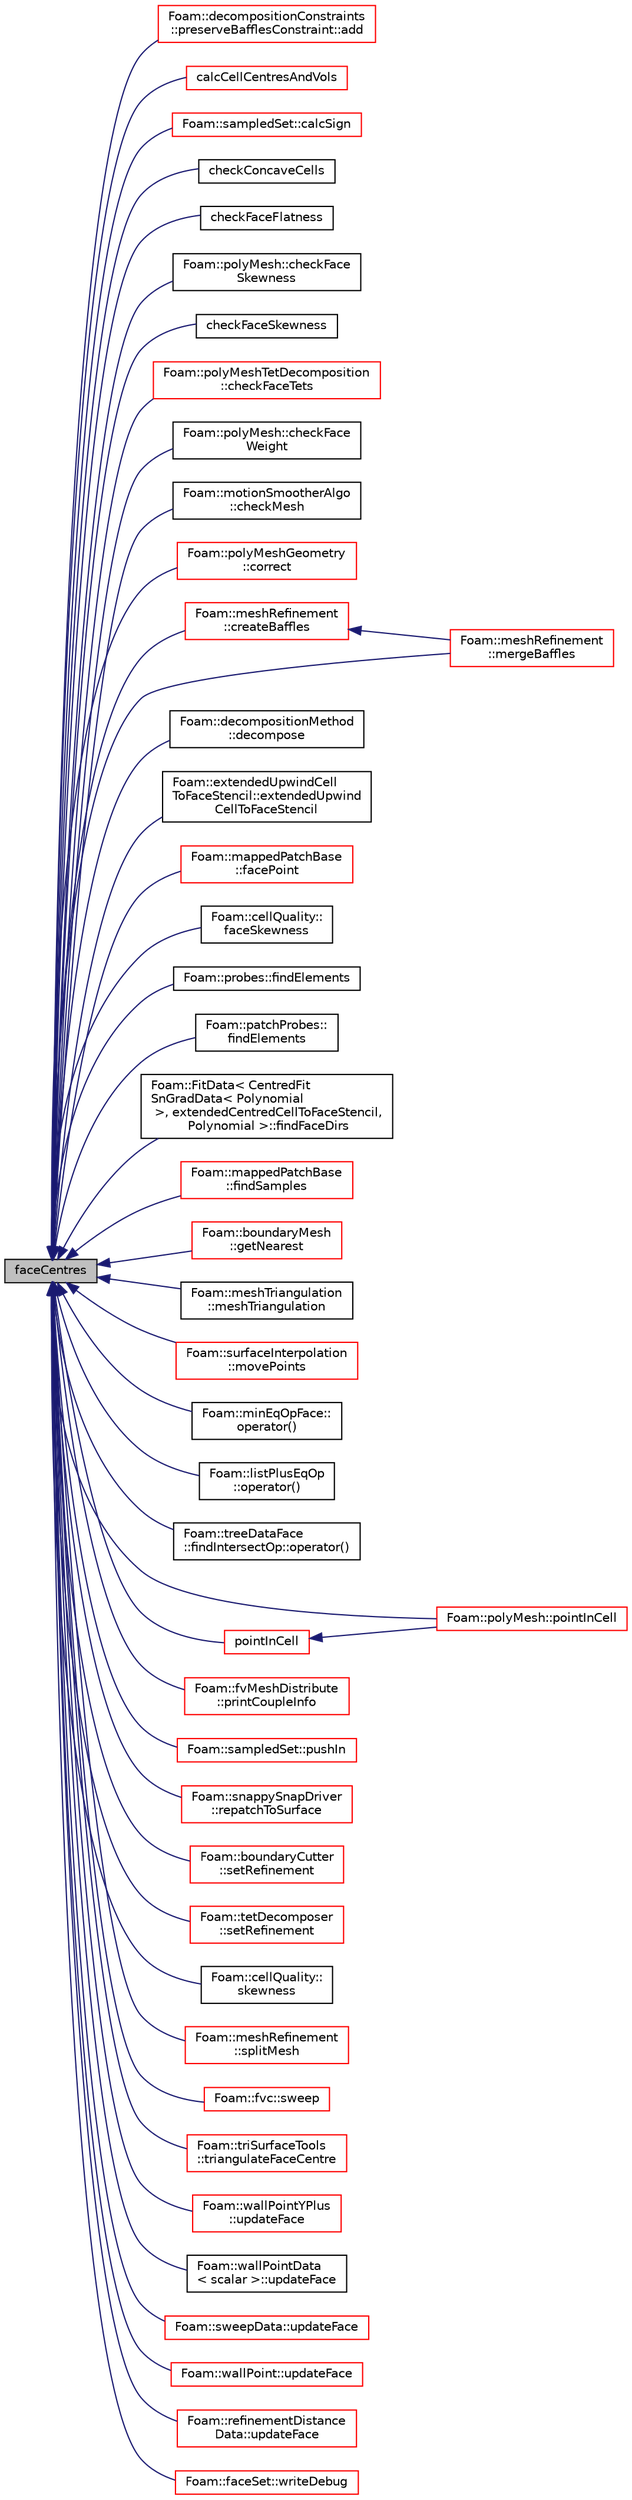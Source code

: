 digraph "faceCentres"
{
  bgcolor="transparent";
  edge [fontname="Helvetica",fontsize="10",labelfontname="Helvetica",labelfontsize="10"];
  node [fontname="Helvetica",fontsize="10",shape=record];
  rankdir="LR";
  Node32963 [label="faceCentres",height=0.2,width=0.4,color="black", fillcolor="grey75", style="filled", fontcolor="black"];
  Node32963 -> Node32964 [dir="back",color="midnightblue",fontsize="10",style="solid",fontname="Helvetica"];
  Node32964 [label="Foam::decompositionConstraints\l::preserveBafflesConstraint::add",height=0.2,width=0.4,color="red",URL="$a29929.html#a7eb9dd70c4d20347b6ad9132139e6cd2",tooltip="Add my constraints to list of constraints. "];
  Node32963 -> Node32968 [dir="back",color="midnightblue",fontsize="10",style="solid",fontname="Helvetica"];
  Node32968 [label="calcCellCentresAndVols",height=0.2,width=0.4,color="red",URL="$a28685.html#a94b718690e507f1997a6e4e9a2c6dce2",tooltip="Calculate cell centres and volumes. "];
  Node32963 -> Node33176 [dir="back",color="midnightblue",fontsize="10",style="solid",fontname="Helvetica"];
  Node33176 [label="Foam::sampledSet::calcSign",height=0.2,width=0.4,color="red",URL="$a30589.html#a3162d19cdbd97def00fac4413a1810a7",tooltip="Calculates inproduct of face normal and vector sample-face centre. "];
  Node32963 -> Node33544 [dir="back",color="midnightblue",fontsize="10",style="solid",fontname="Helvetica"];
  Node33544 [label="checkConcaveCells",height=0.2,width=0.4,color="black",URL="$a28685.html#a60bda1293fcf8fac3b4d305e67ef93e5",tooltip="Check for concave cells by the planes of faces. "];
  Node32963 -> Node33586 [dir="back",color="midnightblue",fontsize="10",style="solid",fontname="Helvetica"];
  Node33586 [label="checkFaceFlatness",height=0.2,width=0.4,color="black",URL="$a28685.html#ae1b82606a0fe9e06505fe3bcf128df52",tooltip="Check face warpage: decompose face and check ratio between. "];
  Node32963 -> Node32989 [dir="back",color="midnightblue",fontsize="10",style="solid",fontname="Helvetica"];
  Node32989 [label="Foam::polyMesh::checkFace\lSkewness",height=0.2,width=0.4,color="black",URL="$a28565.html#a4c27fb48d34612c7cabe62a6fc865ed2",tooltip="Check face skewness. "];
  Node32963 -> Node32990 [dir="back",color="midnightblue",fontsize="10",style="solid",fontname="Helvetica"];
  Node32990 [label="checkFaceSkewness",height=0.2,width=0.4,color="black",URL="$a28685.html#a4c27fb48d34612c7cabe62a6fc865ed2",tooltip="Check face skewness. "];
  Node32963 -> Node32991 [dir="back",color="midnightblue",fontsize="10",style="solid",fontname="Helvetica"];
  Node32991 [label="Foam::polyMeshTetDecomposition\l::checkFaceTets",height=0.2,width=0.4,color="red",URL="$a28573.html#a5041ce71d4d19419b583f1266325b8f0",tooltip="Check face-decomposition tet volume. "];
  Node32963 -> Node33194 [dir="back",color="midnightblue",fontsize="10",style="solid",fontname="Helvetica"];
  Node33194 [label="Foam::polyMesh::checkFace\lWeight",height=0.2,width=0.4,color="black",URL="$a28565.html#ace6dfc4fa9105475ad69171cb0ac117b",tooltip="Check for face weights. "];
  Node32963 -> Node33195 [dir="back",color="midnightblue",fontsize="10",style="solid",fontname="Helvetica"];
  Node33195 [label="Foam::motionSmootherAlgo\l::checkMesh",height=0.2,width=0.4,color="black",URL="$a22297.html#a078476cf74c48ec612d310bebc06f0f0",tooltip="Check (subset of mesh including baffles) with mesh settings. "];
  Node32963 -> Node33201 [dir="back",color="midnightblue",fontsize="10",style="solid",fontname="Helvetica"];
  Node33201 [label="Foam::polyMeshGeometry\l::correct",height=0.2,width=0.4,color="red",URL="$a22309.html#a3ae44b28050c3aa494c1d8e18cf618c1",tooltip="Take over properties from mesh. "];
  Node32963 -> Node33238 [dir="back",color="midnightblue",fontsize="10",style="solid",fontname="Helvetica"];
  Node33238 [label="Foam::meshRefinement\l::createBaffles",height=0.2,width=0.4,color="red",URL="$a25857.html#adf59ba1ba1060862e3274059692eea57",tooltip="Create baffle for every internal face where ownPatch != -1. "];
  Node33238 -> Node33103 [dir="back",color="midnightblue",fontsize="10",style="solid",fontname="Helvetica"];
  Node33103 [label="Foam::meshRefinement\l::mergeBaffles",height=0.2,width=0.4,color="red",URL="$a25857.html#aa959f1ef1377d3a4eaac5ff099280e50",tooltip="Merge baffles. Gets pairs of faces. "];
  Node32963 -> Node33100 [dir="back",color="midnightblue",fontsize="10",style="solid",fontname="Helvetica"];
  Node33100 [label="Foam::decompositionMethod\l::decompose",height=0.2,width=0.4,color="black",URL="$a29949.html#a9e5348f6d62778dc2721d9646d92c3d2"];
  Node32963 -> Node35078 [dir="back",color="midnightblue",fontsize="10",style="solid",fontname="Helvetica"];
  Node35078 [label="Foam::extendedUpwindCell\lToFaceStencil::extendedUpwind\lCellToFaceStencil",height=0.2,width=0.4,color="black",URL="$a23505.html#ad67ed491462f15bb971c7700bfa99a5f",tooltip="Construct from mesh and uncompacted centred face stencil. "];
  Node32963 -> Node33128 [dir="back",color="midnightblue",fontsize="10",style="solid",fontname="Helvetica"];
  Node33128 [label="Foam::mappedPatchBase\l::facePoint",height=0.2,width=0.4,color="red",URL="$a26225.html#ad0bddf79d2b444844de9954bd3c79317",tooltip="Get a point on the face given a face decomposition method: "];
  Node32963 -> Node33216 [dir="back",color="midnightblue",fontsize="10",style="solid",fontname="Helvetica"];
  Node33216 [label="Foam::cellQuality::\lfaceSkewness",height=0.2,width=0.4,color="black",URL="$a26113.html#a391a762bc8e2c3ef9bfb0b806be9e034",tooltip="Return face skewness. "];
  Node32963 -> Node33170 [dir="back",color="midnightblue",fontsize="10",style="solid",fontname="Helvetica"];
  Node33170 [label="Foam::probes::findElements",height=0.2,width=0.4,color="black",URL="$a30541.html#a852f621399b6ee1f3467e69a1d5fe8b4",tooltip="Find cells and faces containing probes. "];
  Node32963 -> Node33186 [dir="back",color="midnightblue",fontsize="10",style="solid",fontname="Helvetica"];
  Node33186 [label="Foam::patchProbes::\lfindElements",height=0.2,width=0.4,color="black",URL="$a30537.html#a852f621399b6ee1f3467e69a1d5fe8b4",tooltip="Find elements containing patchProbes. "];
  Node32963 -> Node35079 [dir="back",color="midnightblue",fontsize="10",style="solid",fontname="Helvetica"];
  Node35079 [label="Foam::FitData\< CentredFit\lSnGradData\< Polynomial\l \>, extendedCentredCellToFaceStencil,\l Polynomial \>::findFaceDirs",height=0.2,width=0.4,color="black",URL="$a24001.html#afea6c3ae5bba0eddf3f321b3c56ecfba",tooltip="Find the normal direction (i) and j and k directions for face faci. "];
  Node32963 -> Node33222 [dir="back",color="midnightblue",fontsize="10",style="solid",fontname="Helvetica"];
  Node33222 [label="Foam::mappedPatchBase\l::findSamples",height=0.2,width=0.4,color="red",URL="$a26225.html#a5b45dd96de2566fe120ce82fd632868c",tooltip="Find cells/faces containing samples. "];
  Node32963 -> Node34725 [dir="back",color="midnightblue",fontsize="10",style="solid",fontname="Helvetica"];
  Node34725 [label="Foam::boundaryMesh\l::getNearest",height=0.2,width=0.4,color="red",URL="$a22169.html#a7cfb30aa0fa4868d8a08ec928d0c1315",tooltip="Get bMesh index of nearest face for every boundary face in. "];
  Node32963 -> Node33103 [dir="back",color="midnightblue",fontsize="10",style="solid",fontname="Helvetica"];
  Node32963 -> Node35080 [dir="back",color="midnightblue",fontsize="10",style="solid",fontname="Helvetica"];
  Node35080 [label="Foam::meshTriangulation\l::meshTriangulation",height=0.2,width=0.4,color="black",URL="$a31921.html#adc26bbba53e9c1d772cb4c2807351802",tooltip="Construct from selected mesh cell and region number to be used. "];
  Node32963 -> Node33227 [dir="back",color="midnightblue",fontsize="10",style="solid",fontname="Helvetica"];
  Node33227 [label="Foam::surfaceInterpolation\l::movePoints",height=0.2,width=0.4,color="red",URL="$a24105.html#a049fe0a86e2c86b4c0bb5fe02583bea4",tooltip="Do what is neccessary if the mesh has moved. "];
  Node32963 -> Node34590 [dir="back",color="midnightblue",fontsize="10",style="solid",fontname="Helvetica"];
  Node34590 [label="Foam::minEqOpFace::\loperator()",height=0.2,width=0.4,color="black",URL="$a26325.html#addccbfe6235f4e2b4483404bc0177a92"];
  Node32963 -> Node34193 [dir="back",color="midnightblue",fontsize="10",style="solid",fontname="Helvetica"];
  Node34193 [label="Foam::listPlusEqOp\l::operator()",height=0.2,width=0.4,color="black",URL="$a25925.html#a2bca5855a51bffee2f0fe2aacc4aba10"];
  Node32963 -> Node35081 [dir="back",color="midnightblue",fontsize="10",style="solid",fontname="Helvetica"];
  Node35081 [label="Foam::treeDataFace\l::findIntersectOp::operator()",height=0.2,width=0.4,color="black",URL="$a26181.html#adafae2aaf723502ccff1ff68a21fcdc0",tooltip="Calculate intersection of triangle with ray. Sets result. "];
  Node32963 -> Node33179 [dir="back",color="midnightblue",fontsize="10",style="solid",fontname="Helvetica"];
  Node33179 [label="Foam::polyMesh::pointInCell",height=0.2,width=0.4,color="red",URL="$a28565.html#a6f68fb204022925c308add3d7758e63b",tooltip="Test if point p is in the celli. "];
  Node32963 -> Node35082 [dir="back",color="midnightblue",fontsize="10",style="solid",fontname="Helvetica"];
  Node35082 [label="pointInCell",height=0.2,width=0.4,color="red",URL="$a28685.html#a29fbce18236dc6a8fd65dcf5f6c82c38",tooltip="Return true if the point is in the cell. "];
  Node35082 -> Node33179 [dir="back",color="midnightblue",fontsize="10",style="solid",fontname="Helvetica"];
  Node32963 -> Node33657 [dir="back",color="midnightblue",fontsize="10",style="solid",fontname="Helvetica"];
  Node33657 [label="Foam::fvMeshDistribute\l::printCoupleInfo",height=0.2,width=0.4,color="red",URL="$a22197.html#a0b2e9e5ba94679bbc5d807ecf02687e2",tooltip="Print some info on coupling data. "];
  Node32963 -> Node33174 [dir="back",color="midnightblue",fontsize="10",style="solid",fontname="Helvetica"];
  Node33174 [label="Foam::sampledSet::pushIn",height=0.2,width=0.4,color="red",URL="$a30589.html#ac1ebf59d00cd6738237b38ed5222349d",tooltip="Moves sample in direction of -n to it is &#39;inside&#39; of facei. "];
  Node32963 -> Node34196 [dir="back",color="midnightblue",fontsize="10",style="solid",fontname="Helvetica"];
  Node34196 [label="Foam::snappySnapDriver\l::repatchToSurface",height=0.2,width=0.4,color="red",URL="$a25921.html#abf0c9c836463b6164ef331dce238b2fa",tooltip="Repatch faces according to surface nearest the face centre. "];
  Node32963 -> Node34646 [dir="back",color="midnightblue",fontsize="10",style="solid",fontname="Helvetica"];
  Node34646 [label="Foam::boundaryCutter\l::setRefinement",height=0.2,width=0.4,color="red",URL="$a22245.html#af2a66719cccb66a09867e321aae596bd",tooltip="Do actual cutting with cut description. Inserts mesh changes. "];
  Node32963 -> Node33188 [dir="back",color="midnightblue",fontsize="10",style="solid",fontname="Helvetica"];
  Node33188 [label="Foam::tetDecomposer\l::setRefinement",height=0.2,width=0.4,color="red",URL="$a22489.html#aeb1123afb6f39d7eb332698e53fc5610",tooltip="Insert all changes into meshMod to convert the polyMesh into. "];
  Node32963 -> Node35004 [dir="back",color="midnightblue",fontsize="10",style="solid",fontname="Helvetica"];
  Node35004 [label="Foam::cellQuality::\lskewness",height=0.2,width=0.4,color="black",URL="$a26113.html#a0dfcaa7beeed665c25ad726216818b0f",tooltip="Return cell skewness. "];
  Node32963 -> Node33125 [dir="back",color="midnightblue",fontsize="10",style="solid",fontname="Helvetica"];
  Node33125 [label="Foam::meshRefinement\l::splitMesh",height=0.2,width=0.4,color="red",URL="$a25857.html#a08f4ea0b833b94c474aa41d492a55d31",tooltip="Split off (with optional buffer layers) unreachable areas. "];
  Node32963 -> Node34978 [dir="back",color="midnightblue",fontsize="10",style="solid",fontname="Helvetica"];
  Node34978 [label="Foam::fvc::sweep",height=0.2,width=0.4,color="red",URL="$a21861.html#a0ba98d69297b54282b0a15e74ec2ec67"];
  Node32963 -> Node34776 [dir="back",color="midnightblue",fontsize="10",style="solid",fontname="Helvetica"];
  Node34776 [label="Foam::triSurfaceTools\l::triangulateFaceCentre",height=0.2,width=0.4,color="red",URL="$a26673.html#abf2be73c84828e0d5db6921bf8b57353",tooltip="Face-centre triangulation of (selected patches of) boundaryMesh. "];
  Node32963 -> Node35083 [dir="back",color="midnightblue",fontsize="10",style="solid",fontname="Helvetica"];
  Node35083 [label="Foam::wallPointYPlus\l::updateFace",height=0.2,width=0.4,color="red",URL="$a23737.html#a01c727f56686d33cd4ca9b321f7eb54b",tooltip="Influence of neighbouring cell. "];
  Node32963 -> Node35086 [dir="back",color="midnightblue",fontsize="10",style="solid",fontname="Helvetica"];
  Node35086 [label="Foam::wallPointData\l\< scalar \>::updateFace",height=0.2,width=0.4,color="black",URL="$a26105.html#a7b0f760750ce56f4eeefea111007d7b2",tooltip="Influence of neighbouring cell. "];
  Node32963 -> Node35087 [dir="back",color="midnightblue",fontsize="10",style="solid",fontname="Helvetica"];
  Node35087 [label="Foam::sweepData::updateFace",height=0.2,width=0.4,color="red",URL="$a23341.html#a204094d39f031fa10ec91ecb26b7a4e4",tooltip="Influence of neighbouring cell. "];
  Node32963 -> Node35088 [dir="back",color="midnightblue",fontsize="10",style="solid",fontname="Helvetica"];
  Node35088 [label="Foam::wallPoint::updateFace",height=0.2,width=0.4,color="red",URL="$a26101.html#ac7d1d9220ac7649a5552db01570a1ff3",tooltip="Influence of neighbouring cell. "];
  Node32963 -> Node35089 [dir="back",color="midnightblue",fontsize="10",style="solid",fontname="Helvetica"];
  Node35089 [label="Foam::refinementDistance\lData::updateFace",height=0.2,width=0.4,color="red",URL="$a22457.html#a8e964a63e2b60f3ade99c5faf14fdec4",tooltip="Influence of neighbouring cell. "];
  Node32963 -> Node35090 [dir="back",color="midnightblue",fontsize="10",style="solid",fontname="Helvetica"];
  Node35090 [label="Foam::faceSet::writeDebug",height=0.2,width=0.4,color="red",URL="$a26581.html#ac2ad209fd237c922034b7caa5bda5048",tooltip="Write maxLen items with label and coordinates. "];
}

